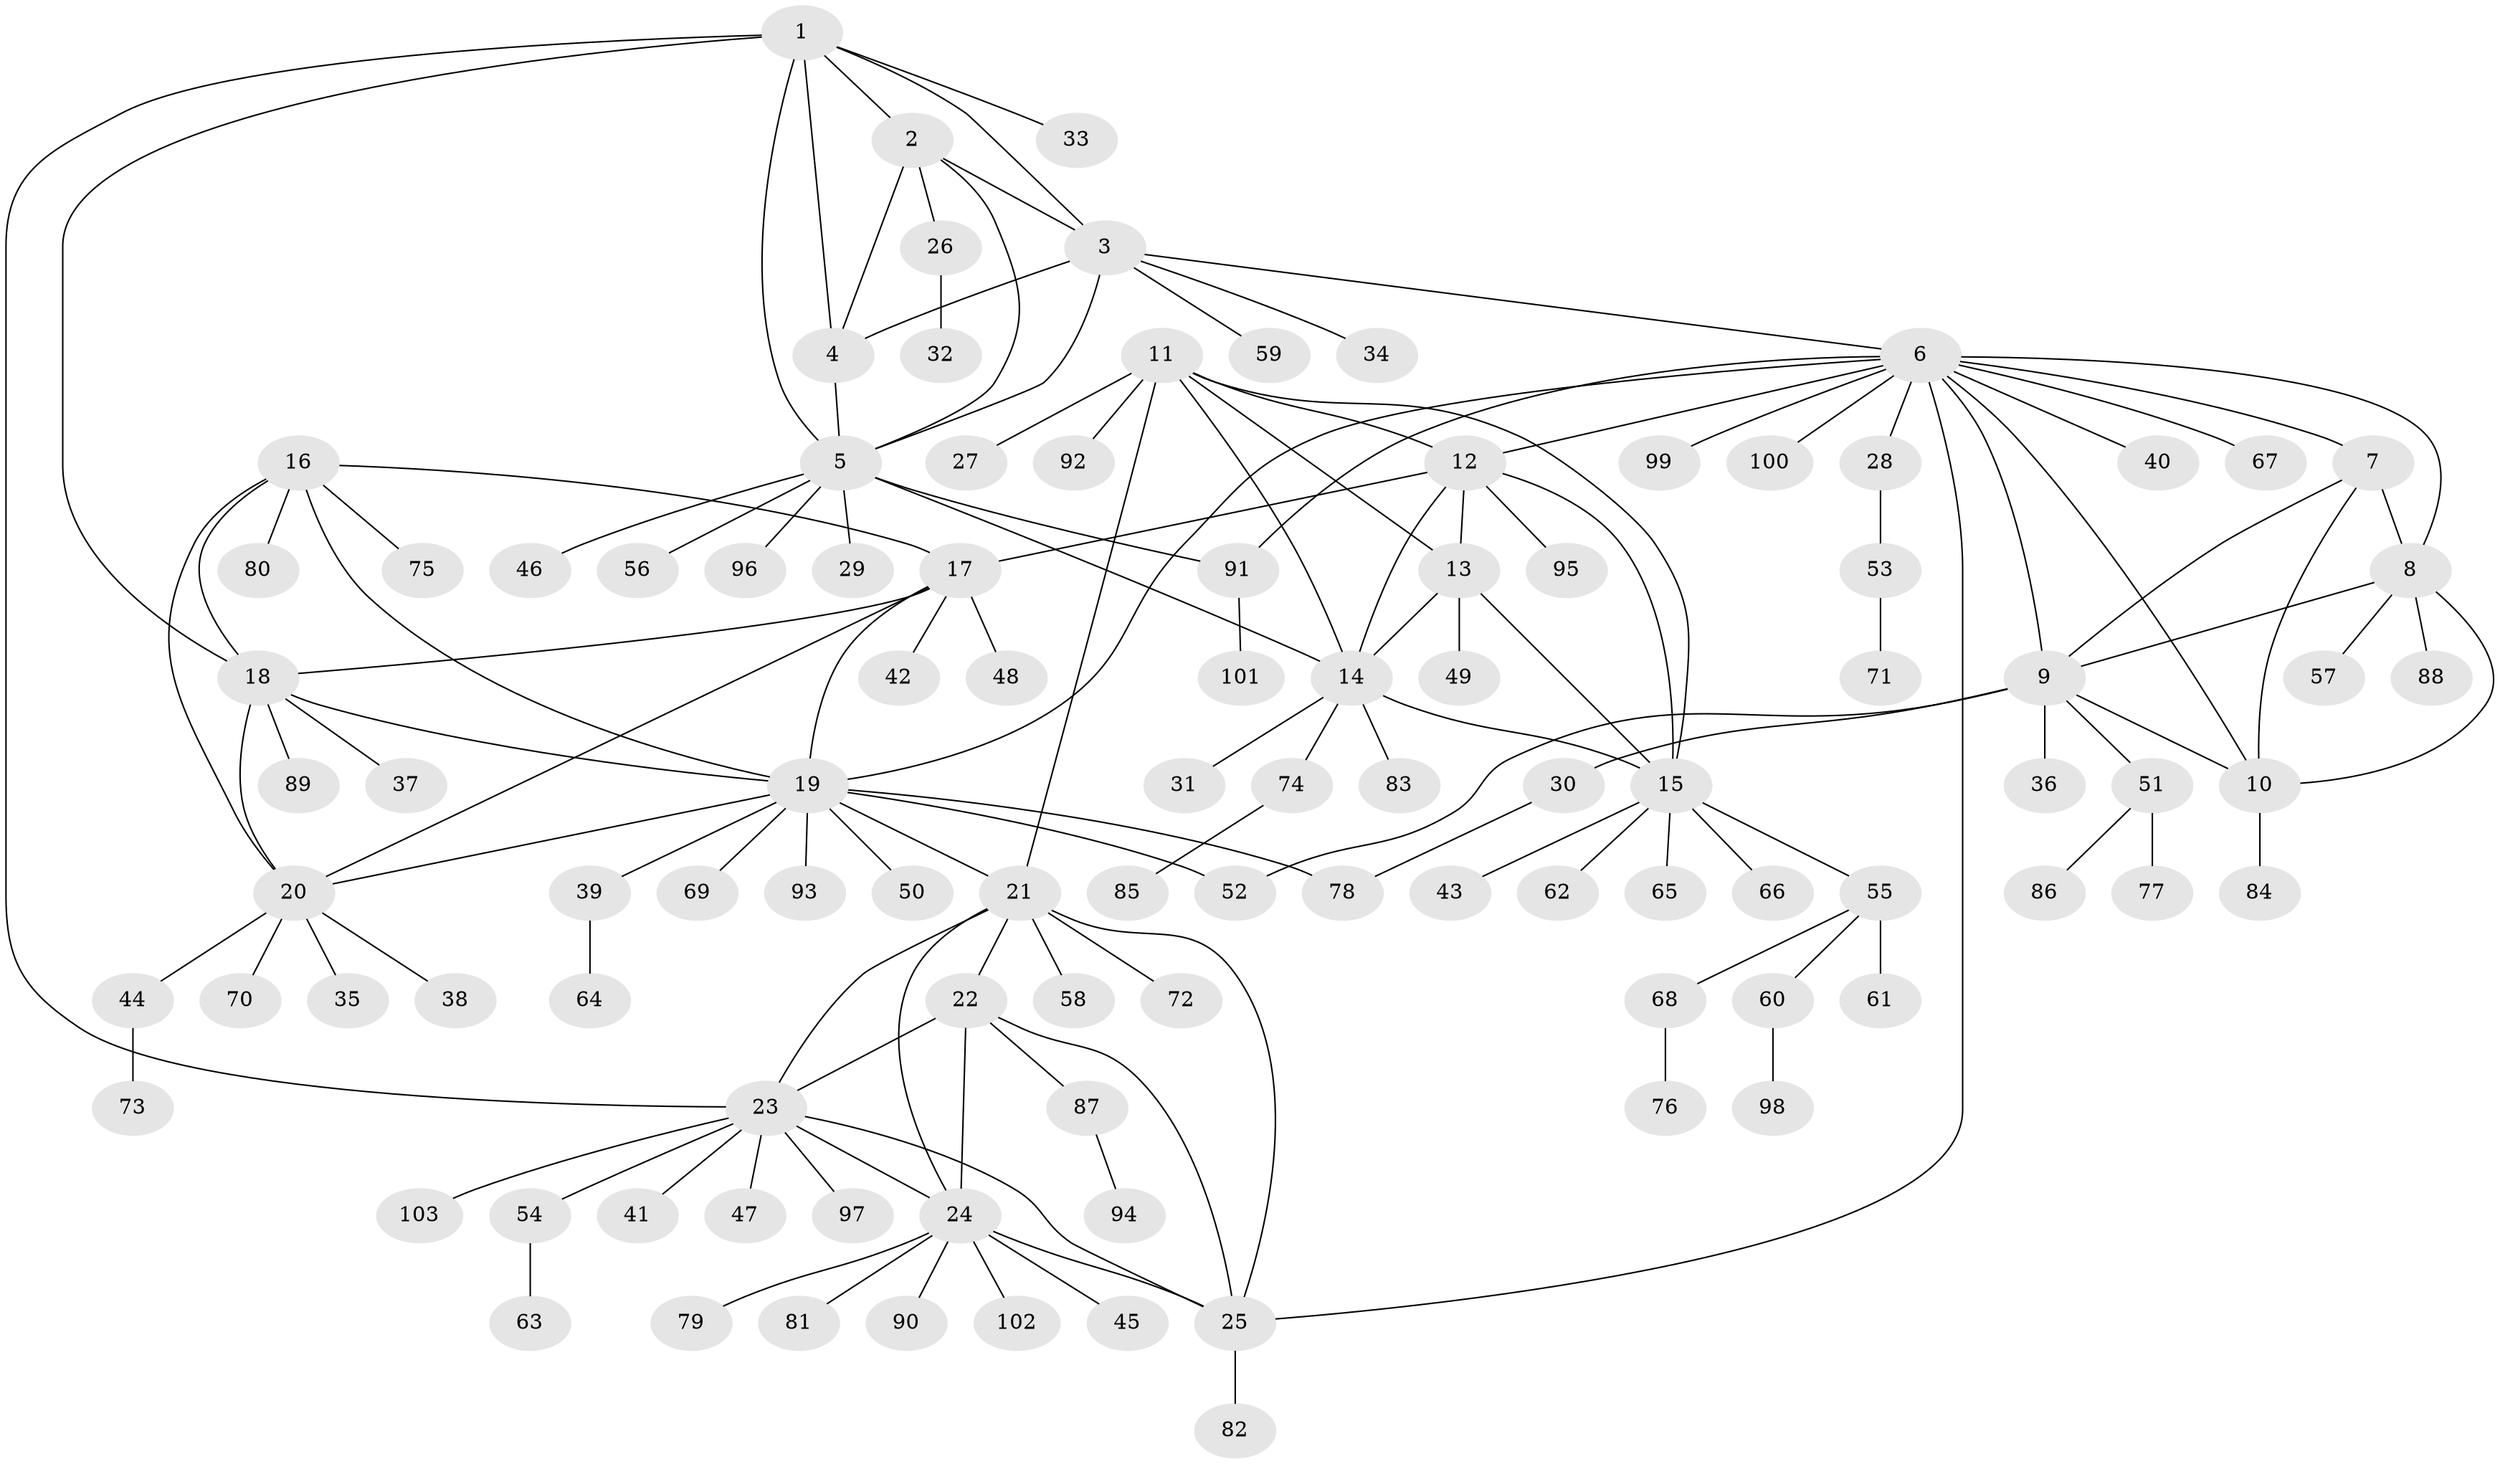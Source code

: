 // coarse degree distribution, {6: 0.0967741935483871, 3: 0.06451612903225806, 9: 0.06451612903225806, 5: 0.22580645161290322, 4: 0.12903225806451613, 1: 0.2903225806451613, 2: 0.12903225806451613}
// Generated by graph-tools (version 1.1) at 2025/52/03/04/25 22:52:42]
// undirected, 103 vertices, 141 edges
graph export_dot {
  node [color=gray90,style=filled];
  1;
  2;
  3;
  4;
  5;
  6;
  7;
  8;
  9;
  10;
  11;
  12;
  13;
  14;
  15;
  16;
  17;
  18;
  19;
  20;
  21;
  22;
  23;
  24;
  25;
  26;
  27;
  28;
  29;
  30;
  31;
  32;
  33;
  34;
  35;
  36;
  37;
  38;
  39;
  40;
  41;
  42;
  43;
  44;
  45;
  46;
  47;
  48;
  49;
  50;
  51;
  52;
  53;
  54;
  55;
  56;
  57;
  58;
  59;
  60;
  61;
  62;
  63;
  64;
  65;
  66;
  67;
  68;
  69;
  70;
  71;
  72;
  73;
  74;
  75;
  76;
  77;
  78;
  79;
  80;
  81;
  82;
  83;
  84;
  85;
  86;
  87;
  88;
  89;
  90;
  91;
  92;
  93;
  94;
  95;
  96;
  97;
  98;
  99;
  100;
  101;
  102;
  103;
  1 -- 2;
  1 -- 3;
  1 -- 4;
  1 -- 5;
  1 -- 18;
  1 -- 23;
  1 -- 33;
  2 -- 3;
  2 -- 4;
  2 -- 5;
  2 -- 26;
  3 -- 4;
  3 -- 5;
  3 -- 6;
  3 -- 34;
  3 -- 59;
  4 -- 5;
  5 -- 14;
  5 -- 29;
  5 -- 46;
  5 -- 56;
  5 -- 91;
  5 -- 96;
  6 -- 7;
  6 -- 8;
  6 -- 9;
  6 -- 10;
  6 -- 12;
  6 -- 19;
  6 -- 25;
  6 -- 28;
  6 -- 40;
  6 -- 67;
  6 -- 91;
  6 -- 99;
  6 -- 100;
  7 -- 8;
  7 -- 9;
  7 -- 10;
  8 -- 9;
  8 -- 10;
  8 -- 57;
  8 -- 88;
  9 -- 10;
  9 -- 30;
  9 -- 36;
  9 -- 51;
  9 -- 52;
  10 -- 84;
  11 -- 12;
  11 -- 13;
  11 -- 14;
  11 -- 15;
  11 -- 21;
  11 -- 27;
  11 -- 92;
  12 -- 13;
  12 -- 14;
  12 -- 15;
  12 -- 17;
  12 -- 95;
  13 -- 14;
  13 -- 15;
  13 -- 49;
  14 -- 15;
  14 -- 31;
  14 -- 74;
  14 -- 83;
  15 -- 43;
  15 -- 55;
  15 -- 62;
  15 -- 65;
  15 -- 66;
  16 -- 17;
  16 -- 18;
  16 -- 19;
  16 -- 20;
  16 -- 75;
  16 -- 80;
  17 -- 18;
  17 -- 19;
  17 -- 20;
  17 -- 42;
  17 -- 48;
  18 -- 19;
  18 -- 20;
  18 -- 37;
  18 -- 89;
  19 -- 20;
  19 -- 21;
  19 -- 39;
  19 -- 50;
  19 -- 52;
  19 -- 69;
  19 -- 78;
  19 -- 93;
  20 -- 35;
  20 -- 38;
  20 -- 44;
  20 -- 70;
  21 -- 22;
  21 -- 23;
  21 -- 24;
  21 -- 25;
  21 -- 58;
  21 -- 72;
  22 -- 23;
  22 -- 24;
  22 -- 25;
  22 -- 87;
  23 -- 24;
  23 -- 25;
  23 -- 41;
  23 -- 47;
  23 -- 54;
  23 -- 97;
  23 -- 103;
  24 -- 25;
  24 -- 45;
  24 -- 79;
  24 -- 81;
  24 -- 90;
  24 -- 102;
  25 -- 82;
  26 -- 32;
  28 -- 53;
  30 -- 78;
  39 -- 64;
  44 -- 73;
  51 -- 77;
  51 -- 86;
  53 -- 71;
  54 -- 63;
  55 -- 60;
  55 -- 61;
  55 -- 68;
  60 -- 98;
  68 -- 76;
  74 -- 85;
  87 -- 94;
  91 -- 101;
}
